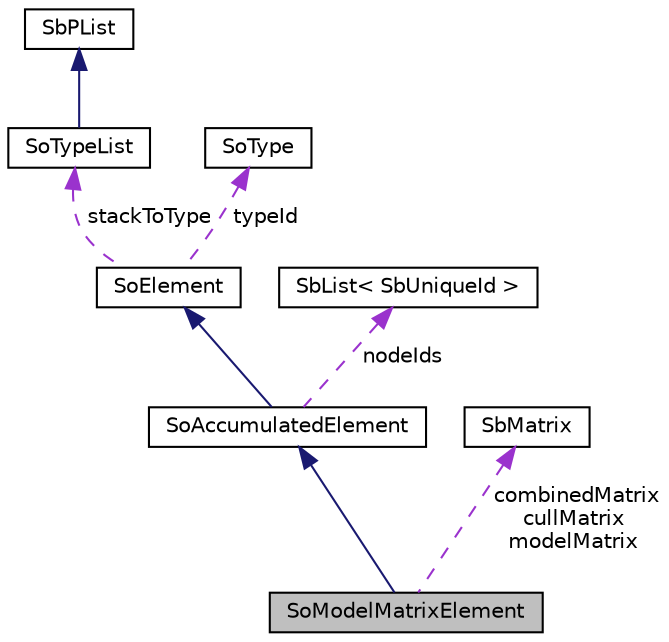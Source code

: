 digraph "SoModelMatrixElement"
{
 // LATEX_PDF_SIZE
  edge [fontname="Helvetica",fontsize="10",labelfontname="Helvetica",labelfontsize="10"];
  node [fontname="Helvetica",fontsize="10",shape=record];
  Node1 [label="SoModelMatrixElement",height=0.2,width=0.4,color="black", fillcolor="grey75", style="filled", fontcolor="black",tooltip="The SoModelMatrixElement class is used to manage the current transformation."];
  Node2 -> Node1 [dir="back",color="midnightblue",fontsize="10",style="solid",fontname="Helvetica"];
  Node2 [label="SoAccumulatedElement",height=0.2,width=0.4,color="black", fillcolor="white", style="filled",URL="$classSoAccumulatedElement.html",tooltip="The SoAccumulatedElement class is an abstract class for storing accumulated state."];
  Node3 -> Node2 [dir="back",color="midnightblue",fontsize="10",style="solid",fontname="Helvetica"];
  Node3 [label="SoElement",height=0.2,width=0.4,color="black", fillcolor="white", style="filled",URL="$classSoElement.html",tooltip="SoElement is the abstract base class for all elements."];
  Node4 -> Node3 [dir="back",color="darkorchid3",fontsize="10",style="dashed",label=" stackToType" ,fontname="Helvetica"];
  Node4 [label="SoTypeList",height=0.2,width=0.4,color="black", fillcolor="white", style="filled",URL="$classSoTypeList.html",tooltip="The SoTypeList class is a container class for arrays of SoType objects."];
  Node5 -> Node4 [dir="back",color="midnightblue",fontsize="10",style="solid",fontname="Helvetica"];
  Node5 [label="SbPList",height=0.2,width=0.4,color="black", fillcolor="white", style="filled",URL="$classSbPList.html",tooltip="The SbPList class is a container class for void pointers."];
  Node6 -> Node3 [dir="back",color="darkorchid3",fontsize="10",style="dashed",label=" typeId" ,fontname="Helvetica"];
  Node6 [label="SoType",height=0.2,width=0.4,color="black", fillcolor="white", style="filled",URL="$classSoType.html",tooltip="The SoType class is the basis for the runtime type system in Coin."];
  Node7 -> Node2 [dir="back",color="darkorchid3",fontsize="10",style="dashed",label=" nodeIds" ,fontname="Helvetica"];
  Node7 [label="SbList\< SbUniqueId \>",height=0.2,width=0.4,color="black", fillcolor="white", style="filled",URL="$classSbList.html",tooltip=" "];
  Node8 -> Node1 [dir="back",color="darkorchid3",fontsize="10",style="dashed",label=" combinedMatrix\ncullMatrix\nmodelMatrix" ,fontname="Helvetica"];
  Node8 [label="SbMatrix",height=0.2,width=0.4,color="black", fillcolor="white", style="filled",URL="$classSbMatrix.html",tooltip="The SbMatrix class is a 4x4 dimensional representation of a matrix."];
}
